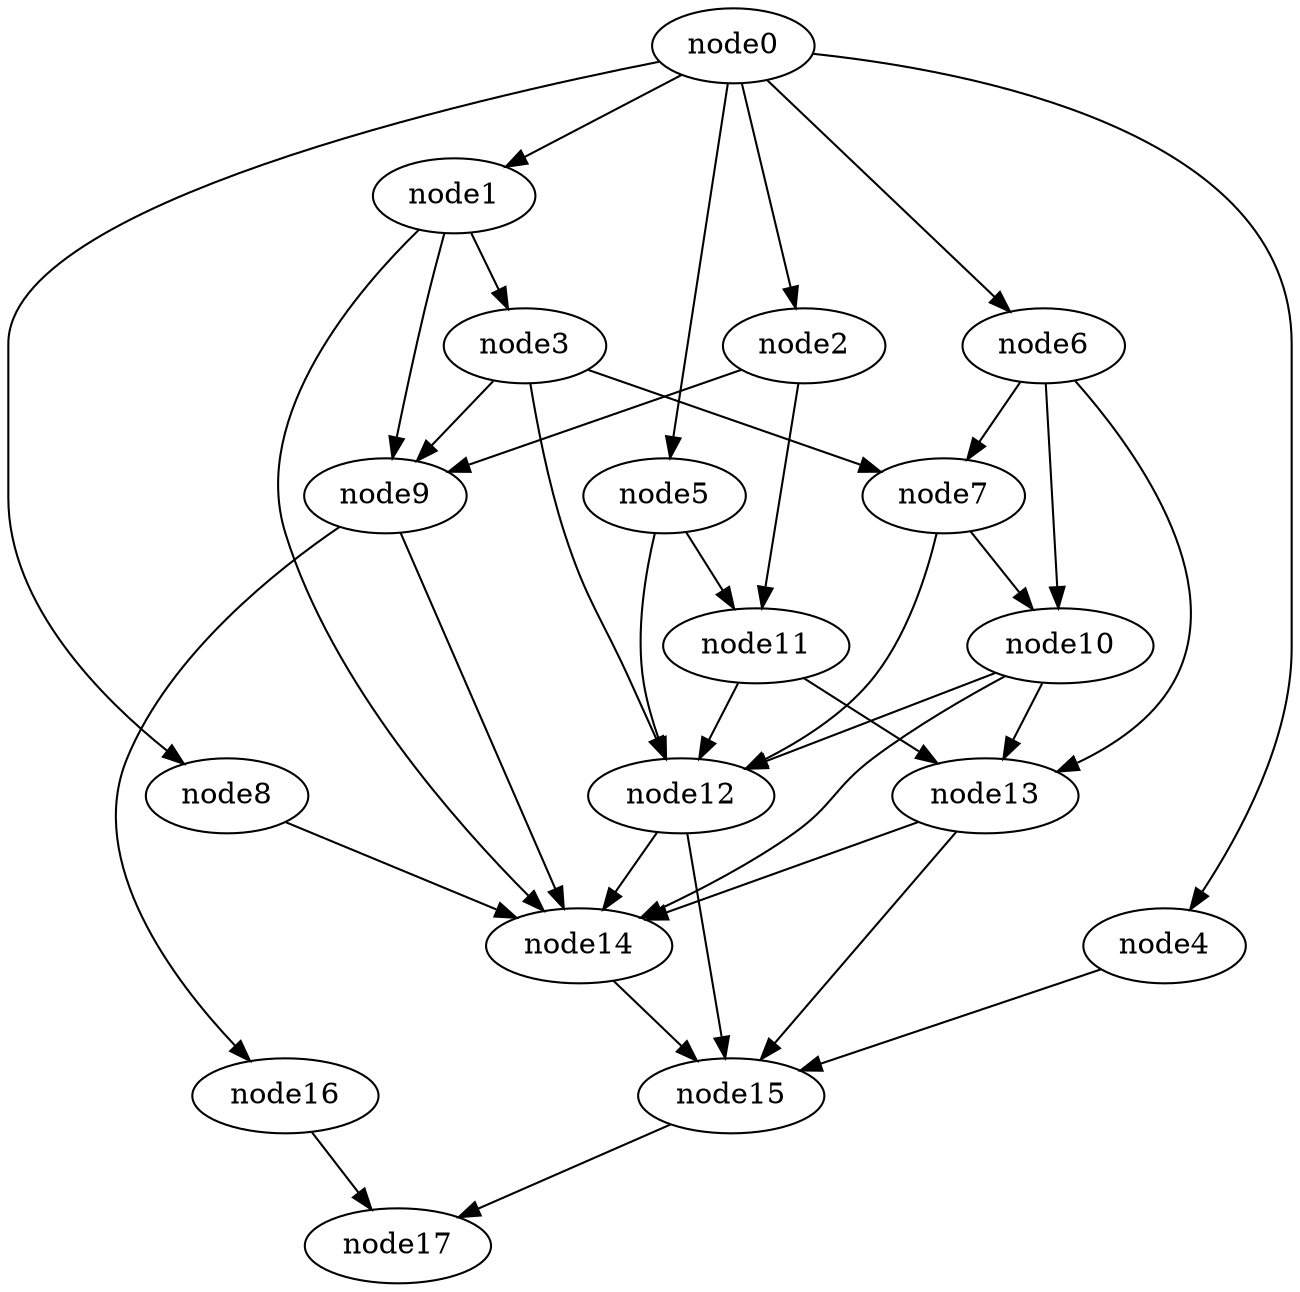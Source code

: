digraph g{
	node17
	node16 -> node17
	node15 -> node17
	node14 -> node15
	node13 -> node15
	node13 -> node14
	node12 -> node15
	node12 -> node14
	node11 -> node13
	node11 -> node12
	node10 -> node14
	node10 -> node13
	node10 -> node12
	node9 -> node16
	node9 -> node14
	node8 -> node14
	node7 -> node12
	node7 -> node10
	node6 -> node13
	node6 -> node10
	node6 -> node7
	node5 -> node12
	node5 -> node11
	node4 -> node15
	node3 -> node12
	node3 -> node9
	node3 -> node7
	node2 -> node11
	node2 -> node9
	node1 -> node14
	node1 -> node9
	node1 -> node3
	node0 -> node8
	node0 -> node6
	node0 -> node5
	node0 -> node4
	node0 -> node2
	node0 -> node1
}
